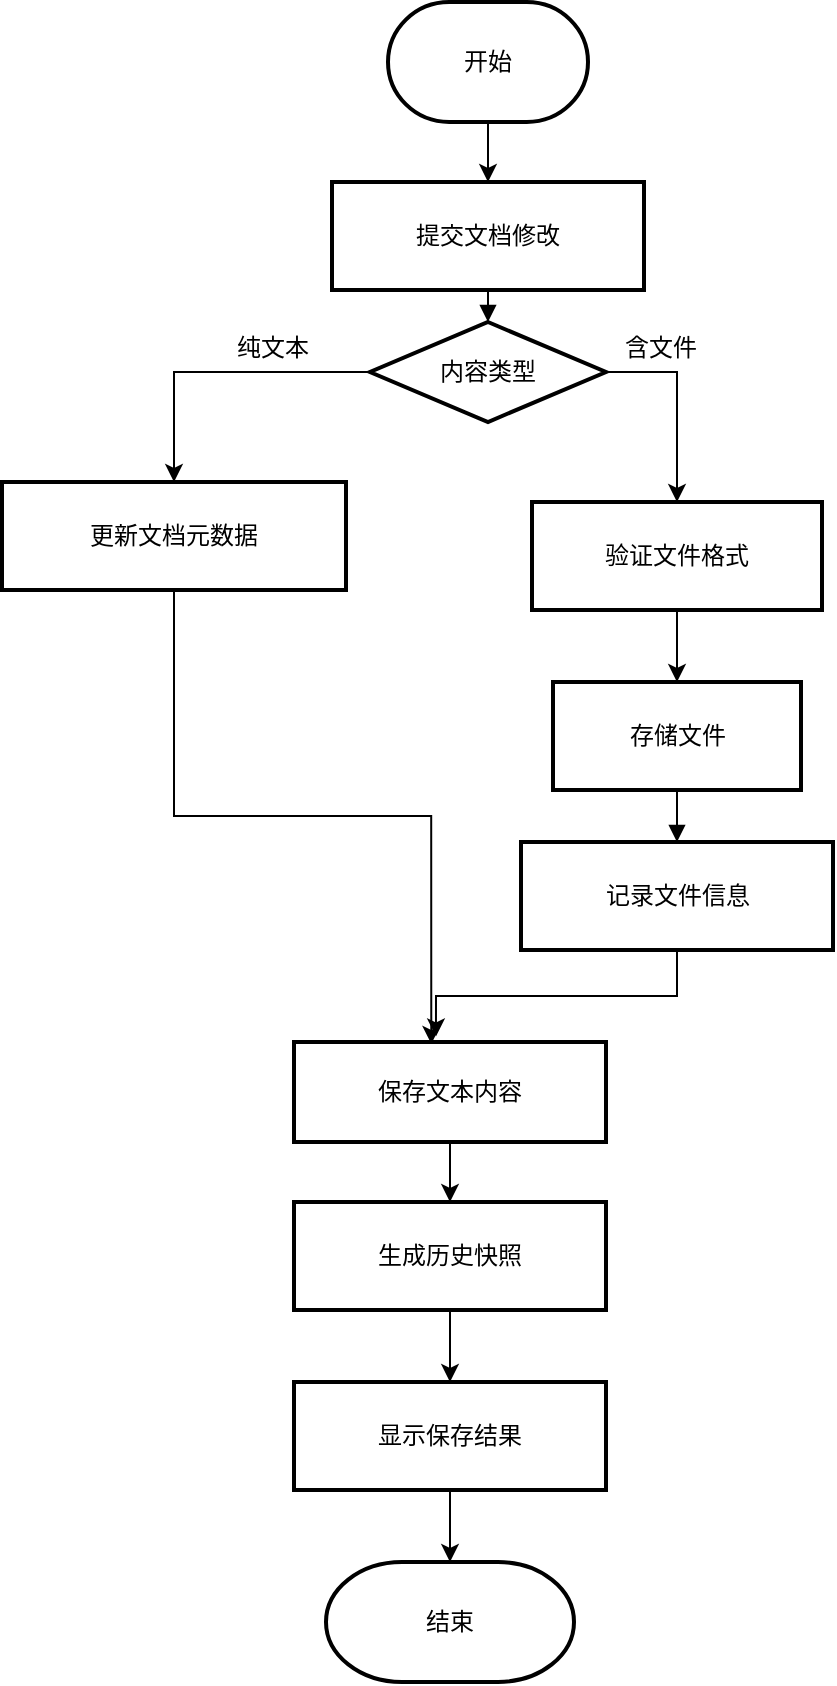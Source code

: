 <mxfile version="27.0.6">
  <diagram name="第 1 页" id="aEfVAm-MSLfWQE6CaQFD">
    <mxGraphModel dx="2316" dy="857" grid="1" gridSize="10" guides="1" tooltips="1" connect="1" arrows="1" fold="1" page="1" pageScale="1" pageWidth="827" pageHeight="1169" math="0" shadow="0">
      <root>
        <mxCell id="0" />
        <mxCell id="1" parent="0" />
        <mxCell id="6YfG8W09I5Im90dHpkZk-1" value="提交文档修改" style="whiteSpace=wrap;strokeWidth=2;" vertex="1" parent="1">
          <mxGeometry x="135" y="290" width="156" height="54" as="geometry" />
        </mxCell>
        <mxCell id="6YfG8W09I5Im90dHpkZk-22" style="edgeStyle=orthogonalEdgeStyle;rounded=0;orthogonalLoop=1;jettySize=auto;html=1;exitX=1;exitY=0.5;exitDx=0;exitDy=0;entryX=0.5;entryY=0;entryDx=0;entryDy=0;" edge="1" parent="1" source="6YfG8W09I5Im90dHpkZk-2" target="6YfG8W09I5Im90dHpkZk-6">
          <mxGeometry relative="1" as="geometry" />
        </mxCell>
        <mxCell id="6YfG8W09I5Im90dHpkZk-25" style="edgeStyle=orthogonalEdgeStyle;rounded=0;orthogonalLoop=1;jettySize=auto;html=1;entryX=0.5;entryY=0;entryDx=0;entryDy=0;" edge="1" parent="1" source="6YfG8W09I5Im90dHpkZk-2" target="6YfG8W09I5Im90dHpkZk-3">
          <mxGeometry relative="1" as="geometry">
            <mxPoint x="90" y="440" as="targetPoint" />
          </mxGeometry>
        </mxCell>
        <mxCell id="6YfG8W09I5Im90dHpkZk-2" value="内容类型" style="rhombus;strokeWidth=2;whiteSpace=wrap;" vertex="1" parent="1">
          <mxGeometry x="154" y="360" width="118" height="50" as="geometry" />
        </mxCell>
        <mxCell id="6YfG8W09I5Im90dHpkZk-3" value="更新文档元数据" style="whiteSpace=wrap;strokeWidth=2;" vertex="1" parent="1">
          <mxGeometry x="-30" y="440" width="172" height="54" as="geometry" />
        </mxCell>
        <mxCell id="6YfG8W09I5Im90dHpkZk-29" value="" style="edgeStyle=orthogonalEdgeStyle;rounded=0;orthogonalLoop=1;jettySize=auto;html=1;" edge="1" parent="1" source="6YfG8W09I5Im90dHpkZk-4" target="6YfG8W09I5Im90dHpkZk-5">
          <mxGeometry relative="1" as="geometry" />
        </mxCell>
        <mxCell id="6YfG8W09I5Im90dHpkZk-4" value="保存文本内容" style="whiteSpace=wrap;strokeWidth=2;" vertex="1" parent="1">
          <mxGeometry x="116" y="720" width="156" height="50" as="geometry" />
        </mxCell>
        <mxCell id="6YfG8W09I5Im90dHpkZk-30" value="" style="edgeStyle=orthogonalEdgeStyle;rounded=0;orthogonalLoop=1;jettySize=auto;html=1;" edge="1" parent="1" source="6YfG8W09I5Im90dHpkZk-5" target="6YfG8W09I5Im90dHpkZk-9">
          <mxGeometry relative="1" as="geometry" />
        </mxCell>
        <mxCell id="6YfG8W09I5Im90dHpkZk-5" value="生成历史快照" style="whiteSpace=wrap;strokeWidth=2;" vertex="1" parent="1">
          <mxGeometry x="116" y="800" width="156" height="54" as="geometry" />
        </mxCell>
        <mxCell id="6YfG8W09I5Im90dHpkZk-24" value="" style="edgeStyle=orthogonalEdgeStyle;rounded=0;orthogonalLoop=1;jettySize=auto;html=1;" edge="1" parent="1" source="6YfG8W09I5Im90dHpkZk-6" target="6YfG8W09I5Im90dHpkZk-7">
          <mxGeometry relative="1" as="geometry" />
        </mxCell>
        <mxCell id="6YfG8W09I5Im90dHpkZk-6" value="验证文件格式" style="whiteSpace=wrap;strokeWidth=2;" vertex="1" parent="1">
          <mxGeometry x="235" y="450" width="145" height="54" as="geometry" />
        </mxCell>
        <mxCell id="6YfG8W09I5Im90dHpkZk-7" value="存储文件" style="whiteSpace=wrap;strokeWidth=2;" vertex="1" parent="1">
          <mxGeometry x="245.5" y="540" width="124" height="54" as="geometry" />
        </mxCell>
        <mxCell id="6YfG8W09I5Im90dHpkZk-8" value="记录文件信息" style="whiteSpace=wrap;strokeWidth=2;" vertex="1" parent="1">
          <mxGeometry x="229.5" y="620" width="156" height="54" as="geometry" />
        </mxCell>
        <mxCell id="6YfG8W09I5Im90dHpkZk-34" value="" style="edgeStyle=orthogonalEdgeStyle;rounded=0;orthogonalLoop=1;jettySize=auto;html=1;" edge="1" parent="1" source="6YfG8W09I5Im90dHpkZk-9" target="6YfG8W09I5Im90dHpkZk-33">
          <mxGeometry relative="1" as="geometry" />
        </mxCell>
        <mxCell id="6YfG8W09I5Im90dHpkZk-9" value="显示保存结果" style="whiteSpace=wrap;strokeWidth=2;" vertex="1" parent="1">
          <mxGeometry x="116" y="890" width="156" height="54" as="geometry" />
        </mxCell>
        <mxCell id="6YfG8W09I5Im90dHpkZk-10" value="" style="curved=1;startArrow=none;endArrow=block;exitX=0.5;exitY=1;entryX=0.5;entryY=0;rounded=0;" edge="1" parent="1" source="6YfG8W09I5Im90dHpkZk-1" target="6YfG8W09I5Im90dHpkZk-2">
          <mxGeometry relative="1" as="geometry">
            <Array as="points" />
          </mxGeometry>
        </mxCell>
        <mxCell id="6YfG8W09I5Im90dHpkZk-16" value="" style="curved=1;startArrow=none;endArrow=block;exitX=0.5;exitY=1;entryX=0.5;entryY=0;rounded=0;" edge="1" parent="1" source="6YfG8W09I5Im90dHpkZk-7" target="6YfG8W09I5Im90dHpkZk-8">
          <mxGeometry relative="1" as="geometry">
            <Array as="points" />
          </mxGeometry>
        </mxCell>
        <mxCell id="6YfG8W09I5Im90dHpkZk-21" value="" style="edgeStyle=orthogonalEdgeStyle;rounded=0;orthogonalLoop=1;jettySize=auto;html=1;" edge="1" parent="1" source="6YfG8W09I5Im90dHpkZk-20" target="6YfG8W09I5Im90dHpkZk-1">
          <mxGeometry relative="1" as="geometry" />
        </mxCell>
        <mxCell id="6YfG8W09I5Im90dHpkZk-20" value="开始" style="strokeWidth=2;html=1;shape=mxgraph.flowchart.terminator;whiteSpace=wrap;" vertex="1" parent="1">
          <mxGeometry x="163" y="200" width="100" height="60" as="geometry" />
        </mxCell>
        <mxCell id="6YfG8W09I5Im90dHpkZk-23" value="含文件" style="text;html=1;align=center;verticalAlign=middle;resizable=0;points=[];autosize=1;strokeColor=none;fillColor=none;" vertex="1" parent="1">
          <mxGeometry x="269" y="358" width="60" height="30" as="geometry" />
        </mxCell>
        <mxCell id="6YfG8W09I5Im90dHpkZk-26" value="纯文本" style="text;html=1;align=center;verticalAlign=middle;resizable=0;points=[];autosize=1;strokeColor=none;fillColor=none;" vertex="1" parent="1">
          <mxGeometry x="75" y="358" width="60" height="30" as="geometry" />
        </mxCell>
        <mxCell id="6YfG8W09I5Im90dHpkZk-27" style="edgeStyle=orthogonalEdgeStyle;rounded=0;orthogonalLoop=1;jettySize=auto;html=1;entryX=0.44;entryY=0.019;entryDx=0;entryDy=0;entryPerimeter=0;" edge="1" parent="1" source="6YfG8W09I5Im90dHpkZk-3" target="6YfG8W09I5Im90dHpkZk-4">
          <mxGeometry relative="1" as="geometry" />
        </mxCell>
        <mxCell id="6YfG8W09I5Im90dHpkZk-28" style="edgeStyle=orthogonalEdgeStyle;rounded=0;orthogonalLoop=1;jettySize=auto;html=1;entryX=0.455;entryY=-0.056;entryDx=0;entryDy=0;entryPerimeter=0;" edge="1" parent="1" source="6YfG8W09I5Im90dHpkZk-8" target="6YfG8W09I5Im90dHpkZk-4">
          <mxGeometry relative="1" as="geometry" />
        </mxCell>
        <mxCell id="6YfG8W09I5Im90dHpkZk-33" value="结束" style="strokeWidth=2;html=1;shape=mxgraph.flowchart.terminator;whiteSpace=wrap;" vertex="1" parent="1">
          <mxGeometry x="132" y="980" width="124" height="60" as="geometry" />
        </mxCell>
      </root>
    </mxGraphModel>
  </diagram>
</mxfile>
